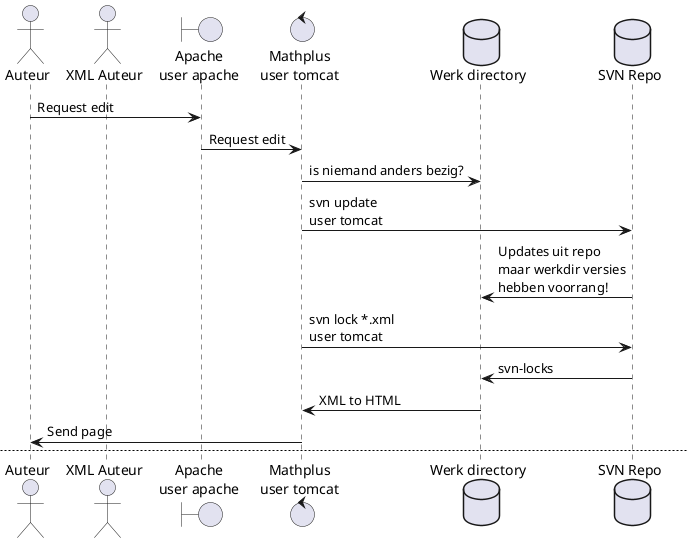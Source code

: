 @startuml

@startuml
actor Auteur as usr
actor "XML Auteur" as xml
boundary "Apache\nuser apache" as ap
control "Mathplus\nuser tomcat" as tom
database "Werk directory" as work
database "SVN Repo" as repo

usr -> ap: Request edit
ap -> tom: Request edit
tom -> work: is niemand anders bezig?
tom -> repo: svn update\nuser tomcat
repo -> work: Updates uit repo\nmaar werkdir versies\nhebben voorrang!
tom -> repo: svn lock *.xml\nuser tomcat
repo -> work: svn-locks
work -> tom: XML to HTML
tom -> usr: Send page

newpage

usr -> ap: Save results (HTML)
ap -> tom: Forward
tom -> tom: XSLT:\nhtml to xml
tom -> tom: XML cleanup
tom -> tom: XML cleanup
tom -> work: Store
tom -> repo: Commit
work -> repo: Transfer diffs
alt Normaloperation"
repo -> tom: Made revision r.xxxxx
else Conflict
repo -> tom: Oops!
end alt
note over tom
Always proceeds by sending
back latest work dir version...
end note
work -> tom: XML to HTML
tom -> usr: Send page




@enduml